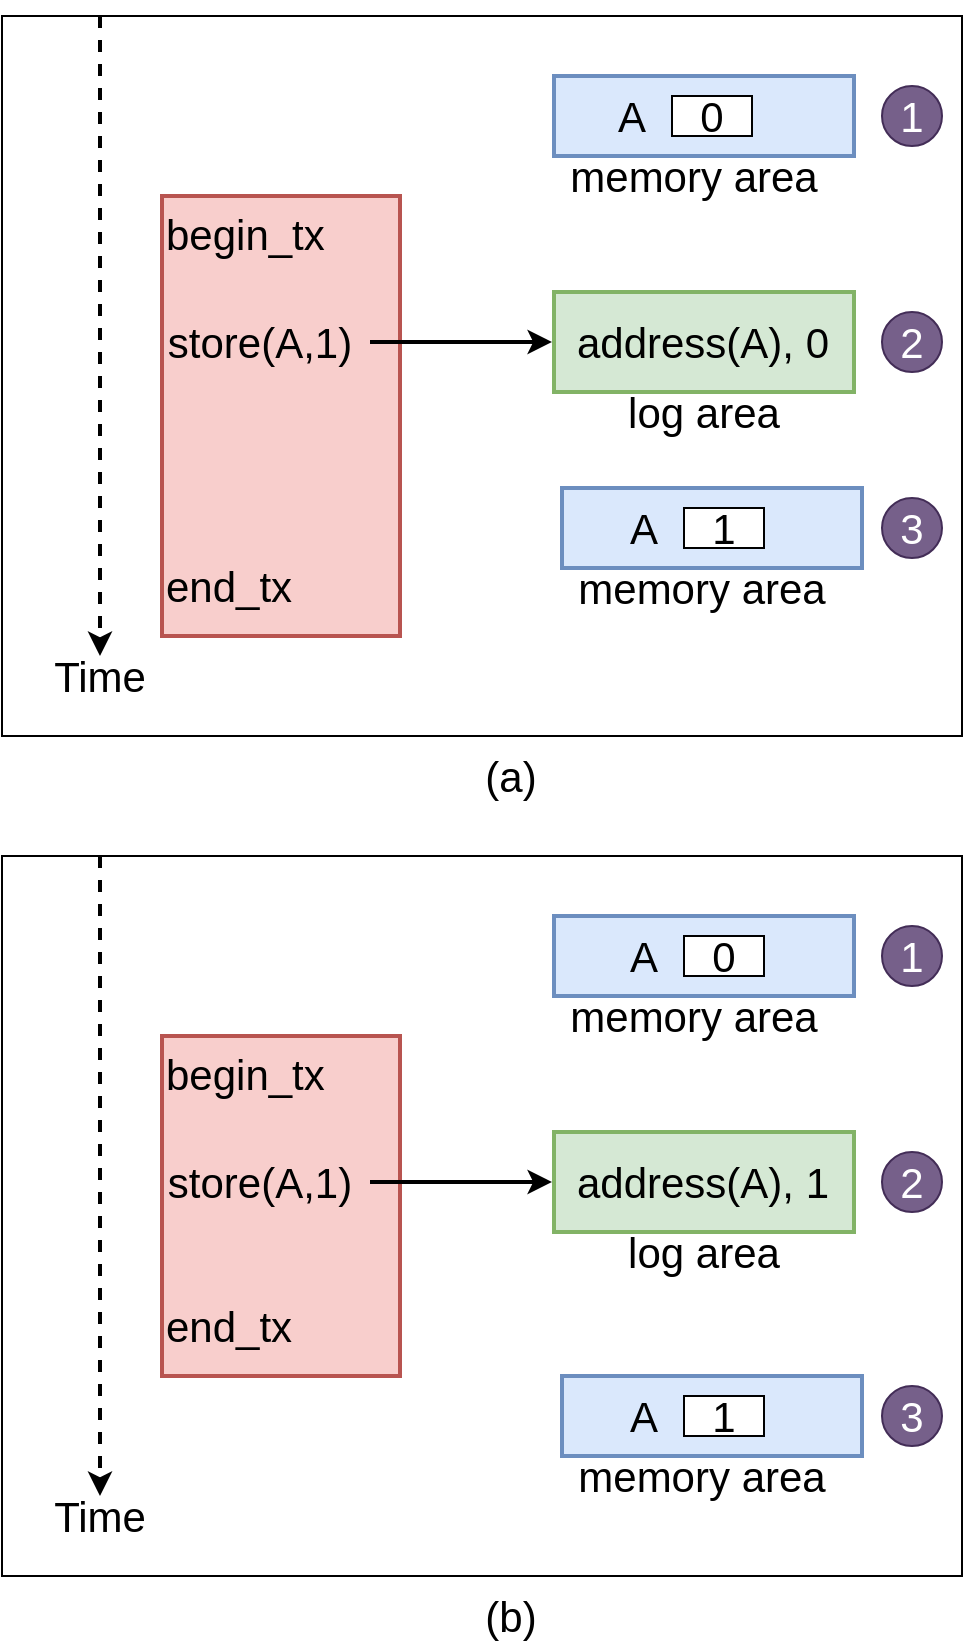 <mxfile version="14.6.13" type="github">
  <diagram id="4dlnrqKyph9Nnh0UXESW" name="Page-1">
    <mxGraphModel dx="1030" dy="550" grid="1" gridSize="10" guides="1" tooltips="1" connect="1" arrows="1" fold="1" page="1" pageScale="1" pageWidth="827" pageHeight="1169" math="0" shadow="0">
      <root>
        <mxCell id="0" />
        <mxCell id="1" parent="0" />
        <mxCell id="3C6g72L2XQTV37w0XAYg-10" value="" style="rounded=0;whiteSpace=wrap;html=1;fontSize=21;fontColor=#000000;align=left;fillColor=#FFFFFF;fontStyle=0" parent="1" vertex="1">
          <mxGeometry x="150" y="70" width="480" height="360" as="geometry" />
        </mxCell>
        <mxCell id="loAqNdU8JJQzgeKkbSfA-1" value="" style="rounded=0;whiteSpace=wrap;html=1;fillColor=#d5e8d4;strokeColor=#82b366;strokeWidth=2;fontStyle=0" parent="1" vertex="1">
          <mxGeometry x="426" y="208" width="150" height="50" as="geometry" />
        </mxCell>
        <mxCell id="loAqNdU8JJQzgeKkbSfA-2" value="begin_tx&lt;br style=&quot;font-size: 21px&quot;&gt;&amp;nbsp;&lt;br&gt;&lt;br&gt;&lt;br&gt;&lt;span&gt;&lt;br&gt;&lt;br&gt;&lt;br&gt;end_tx&lt;/span&gt;" style="text;html=1;fillColor=#f8cecc;align=left;verticalAlign=top;whiteSpace=wrap;rounded=0;fontSize=21;strokeWidth=2;strokeColor=#b85450;fontStyle=0" parent="1" vertex="1">
          <mxGeometry x="230" y="160" width="119" height="220" as="geometry" />
        </mxCell>
        <mxCell id="loAqNdU8JJQzgeKkbSfA-13" value="memory area" style="text;html=1;strokeColor=none;fillColor=none;align=center;verticalAlign=middle;whiteSpace=wrap;rounded=0;fontSize=21;fontStyle=0" parent="1" vertex="1">
          <mxGeometry x="426" y="140" width="140" height="20" as="geometry" />
        </mxCell>
        <mxCell id="loAqNdU8JJQzgeKkbSfA-15" value="" style="endArrow=classic;html=1;fontSize=21;strokeWidth=2;dashed=1;fontStyle=0" parent="1" target="loAqNdU8JJQzgeKkbSfA-25" edge="1">
          <mxGeometry width="50" height="50" relative="1" as="geometry">
            <mxPoint x="199" y="70" as="sourcePoint" />
            <mxPoint x="199" y="400" as="targetPoint" />
          </mxGeometry>
        </mxCell>
        <mxCell id="loAqNdU8JJQzgeKkbSfA-21" value="" style="rounded=0;whiteSpace=wrap;html=1;fontSize=21;fillColor=#dae8fc;strokeColor=#6c8ebf;strokeWidth=2;fontStyle=0" parent="1" vertex="1">
          <mxGeometry x="430" y="306" width="150" height="40" as="geometry" />
        </mxCell>
        <mxCell id="loAqNdU8JJQzgeKkbSfA-23" value="" style="rounded=0;whiteSpace=wrap;html=1;fontSize=21;strokeWidth=2;fillColor=#dae8fc;strokeColor=#6c8ebf;fontStyle=0" parent="1" vertex="1">
          <mxGeometry x="426" y="100" width="150" height="40" as="geometry" />
        </mxCell>
        <mxCell id="loAqNdU8JJQzgeKkbSfA-24" value="log area" style="text;html=1;strokeColor=none;fillColor=none;align=center;verticalAlign=middle;whiteSpace=wrap;rounded=0;fontSize=21;fontStyle=0" parent="1" vertex="1">
          <mxGeometry x="451" y="258" width="100" height="20" as="geometry" />
        </mxCell>
        <mxCell id="loAqNdU8JJQzgeKkbSfA-25" value="Time" style="text;html=1;strokeColor=none;fillColor=none;align=center;verticalAlign=middle;whiteSpace=wrap;rounded=0;fontSize=21;fontStyle=0" parent="1" vertex="1">
          <mxGeometry x="179" y="390" width="40" height="20" as="geometry" />
        </mxCell>
        <mxCell id="3C6g72L2XQTV37w0XAYg-6" style="edgeStyle=orthogonalEdgeStyle;rounded=0;orthogonalLoop=1;jettySize=auto;html=1;entryX=0;entryY=0.5;entryDx=0;entryDy=0;fontSize=21;fontColor=#000000;strokeWidth=2;fontStyle=0" parent="1" source="loAqNdU8JJQzgeKkbSfA-27" target="3C6g72L2XQTV37w0XAYg-2" edge="1">
          <mxGeometry relative="1" as="geometry" />
        </mxCell>
        <mxCell id="loAqNdU8JJQzgeKkbSfA-27" value="store(A,1)" style="text;html=1;strokeColor=none;fillColor=none;align=center;verticalAlign=middle;whiteSpace=wrap;rounded=0;fontSize=21;fontStyle=0" parent="1" vertex="1">
          <mxGeometry x="224" y="223" width="110" height="20" as="geometry" />
        </mxCell>
        <mxCell id="loAqNdU8JJQzgeKkbSfA-69" value="(a)" style="text;html=1;strokeColor=none;fillColor=none;align=center;verticalAlign=middle;whiteSpace=wrap;rounded=0;fontSize=21;fontStyle=0" parent="1" vertex="1">
          <mxGeometry x="329" y="440" width="151" height="20" as="geometry" />
        </mxCell>
        <mxCell id="3C6g72L2XQTV37w0XAYg-2" value="address(A), 0" style="text;html=1;strokeColor=none;fillColor=none;align=center;verticalAlign=middle;whiteSpace=wrap;rounded=0;fontSize=21;fontStyle=0" parent="1" vertex="1">
          <mxGeometry x="425" y="223" width="151" height="20" as="geometry" />
        </mxCell>
        <mxCell id="3C6g72L2XQTV37w0XAYg-3" value="memory area" style="text;html=1;strokeColor=none;fillColor=none;align=center;verticalAlign=middle;whiteSpace=wrap;rounded=0;fontSize=21;fontStyle=0" parent="1" vertex="1">
          <mxGeometry x="430" y="346" width="140" height="20" as="geometry" />
        </mxCell>
        <mxCell id="3C6g72L2XQTV37w0XAYg-4" value="A" style="text;html=1;strokeColor=none;fillColor=none;align=center;verticalAlign=middle;whiteSpace=wrap;rounded=0;fontSize=21;fontColor=#000000;fontStyle=0" parent="1" vertex="1">
          <mxGeometry x="445" y="110" width="40" height="20" as="geometry" />
        </mxCell>
        <mxCell id="3C6g72L2XQTV37w0XAYg-12" value="3" style="ellipse;whiteSpace=wrap;html=1;aspect=fixed;fontSize=21;fontColor=#ffffff;fillColor=#76608a;align=center;fontStyle=0;strokeColor=#432D57;" parent="1" vertex="1">
          <mxGeometry x="590" y="311" width="30" height="30" as="geometry" />
        </mxCell>
        <mxCell id="3C6g72L2XQTV37w0XAYg-13" value="2" style="ellipse;whiteSpace=wrap;html=1;aspect=fixed;fontSize=21;fontColor=#ffffff;fillColor=#76608a;align=center;fontStyle=0;strokeColor=#432D57;" parent="1" vertex="1">
          <mxGeometry x="590" y="218" width="30" height="30" as="geometry" />
        </mxCell>
        <mxCell id="3C6g72L2XQTV37w0XAYg-14" value="1" style="ellipse;whiteSpace=wrap;html=1;aspect=fixed;fontSize=21;fontColor=#ffffff;fillColor=#76608a;align=center;fontStyle=0;strokeColor=#432D57;" parent="1" vertex="1">
          <mxGeometry x="590" y="105" width="30" height="30" as="geometry" />
        </mxCell>
        <mxCell id="3C6g72L2XQTV37w0XAYg-34" value="" style="rounded=0;whiteSpace=wrap;html=1;fontSize=21;fontColor=#000000;align=left;fillColor=#FFFFFF;fontStyle=0" parent="1" vertex="1">
          <mxGeometry x="150" y="490" width="480" height="360" as="geometry" />
        </mxCell>
        <mxCell id="3C6g72L2XQTV37w0XAYg-35" value="" style="rounded=0;whiteSpace=wrap;html=1;fillColor=#d5e8d4;strokeColor=#82b366;strokeWidth=2;fontStyle=0" parent="1" vertex="1">
          <mxGeometry x="426" y="628" width="150" height="50" as="geometry" />
        </mxCell>
        <mxCell id="3C6g72L2XQTV37w0XAYg-36" value="begin_tx&lt;br style=&quot;font-size: 21px&quot;&gt;&amp;nbsp;&lt;br&gt;&lt;br&gt;&lt;br&gt;&lt;br&gt;&lt;span&gt;end_tx&lt;/span&gt;" style="text;html=1;fillColor=#f8cecc;align=left;verticalAlign=top;whiteSpace=wrap;rounded=0;fontSize=21;strokeWidth=2;strokeColor=#b85450;fontStyle=0" parent="1" vertex="1">
          <mxGeometry x="230" y="580" width="119" height="170" as="geometry" />
        </mxCell>
        <mxCell id="3C6g72L2XQTV37w0XAYg-37" value="memory area" style="text;html=1;strokeColor=none;fillColor=none;align=center;verticalAlign=middle;whiteSpace=wrap;rounded=0;fontSize=21;fontStyle=0" parent="1" vertex="1">
          <mxGeometry x="426" y="560" width="140" height="20" as="geometry" />
        </mxCell>
        <mxCell id="3C6g72L2XQTV37w0XAYg-38" value="" style="endArrow=classic;html=1;fontSize=21;strokeWidth=2;dashed=1;fontStyle=0" parent="1" target="3C6g72L2XQTV37w0XAYg-42" edge="1">
          <mxGeometry width="50" height="50" relative="1" as="geometry">
            <mxPoint x="199" y="490" as="sourcePoint" />
            <mxPoint x="199" y="820" as="targetPoint" />
          </mxGeometry>
        </mxCell>
        <mxCell id="3C6g72L2XQTV37w0XAYg-39" value="" style="rounded=0;whiteSpace=wrap;html=1;fontSize=21;fillColor=#dae8fc;strokeColor=#6c8ebf;strokeWidth=2;fontStyle=0" parent="1" vertex="1">
          <mxGeometry x="430" y="750" width="150" height="40" as="geometry" />
        </mxCell>
        <mxCell id="3C6g72L2XQTV37w0XAYg-40" value="" style="rounded=0;whiteSpace=wrap;html=1;fontSize=21;strokeWidth=2;fillColor=#dae8fc;strokeColor=#6c8ebf;fontStyle=0" parent="1" vertex="1">
          <mxGeometry x="426" y="520" width="150" height="40" as="geometry" />
        </mxCell>
        <mxCell id="3C6g72L2XQTV37w0XAYg-41" value="log area" style="text;html=1;strokeColor=none;fillColor=none;align=center;verticalAlign=middle;whiteSpace=wrap;rounded=0;fontSize=21;fontStyle=0" parent="1" vertex="1">
          <mxGeometry x="451" y="678" width="100" height="20" as="geometry" />
        </mxCell>
        <mxCell id="3C6g72L2XQTV37w0XAYg-42" value="Time" style="text;html=1;strokeColor=none;fillColor=none;align=center;verticalAlign=middle;whiteSpace=wrap;rounded=0;fontSize=21;fontStyle=0" parent="1" vertex="1">
          <mxGeometry x="179" y="810" width="40" height="20" as="geometry" />
        </mxCell>
        <mxCell id="3C6g72L2XQTV37w0XAYg-43" style="edgeStyle=orthogonalEdgeStyle;rounded=0;orthogonalLoop=1;jettySize=auto;html=1;entryX=0;entryY=0.5;entryDx=0;entryDy=0;fontSize=21;fontColor=#000000;strokeWidth=2;fontStyle=0" parent="1" source="3C6g72L2XQTV37w0XAYg-44" target="3C6g72L2XQTV37w0XAYg-46" edge="1">
          <mxGeometry relative="1" as="geometry" />
        </mxCell>
        <mxCell id="3C6g72L2XQTV37w0XAYg-44" value="store(A,1)" style="text;html=1;strokeColor=none;fillColor=none;align=center;verticalAlign=middle;whiteSpace=wrap;rounded=0;fontSize=21;fontStyle=0" parent="1" vertex="1">
          <mxGeometry x="224" y="643" width="110" height="20" as="geometry" />
        </mxCell>
        <mxCell id="3C6g72L2XQTV37w0XAYg-45" value="(b)" style="text;html=1;strokeColor=none;fillColor=none;align=center;verticalAlign=middle;whiteSpace=wrap;rounded=0;fontSize=21;fontStyle=0" parent="1" vertex="1">
          <mxGeometry x="329" y="860" width="151" height="20" as="geometry" />
        </mxCell>
        <mxCell id="3C6g72L2XQTV37w0XAYg-46" value="address(A), 1" style="text;html=1;strokeColor=none;fillColor=none;align=center;verticalAlign=middle;whiteSpace=wrap;rounded=0;fontSize=21;fontStyle=0" parent="1" vertex="1">
          <mxGeometry x="425" y="643" width="151" height="20" as="geometry" />
        </mxCell>
        <mxCell id="3C6g72L2XQTV37w0XAYg-47" value="memory area" style="text;html=1;strokeColor=none;fillColor=none;align=center;verticalAlign=middle;whiteSpace=wrap;rounded=0;fontSize=21;fontStyle=0" parent="1" vertex="1">
          <mxGeometry x="430" y="790" width="140" height="20" as="geometry" />
        </mxCell>
        <mxCell id="3C6g72L2XQTV37w0XAYg-50" value="3" style="ellipse;whiteSpace=wrap;html=1;aspect=fixed;fontSize=21;fontColor=#ffffff;fillColor=#76608a;align=center;fontStyle=0;strokeColor=#432D57;" parent="1" vertex="1">
          <mxGeometry x="590" y="755" width="30" height="30" as="geometry" />
        </mxCell>
        <mxCell id="3C6g72L2XQTV37w0XAYg-51" value="2" style="ellipse;whiteSpace=wrap;html=1;aspect=fixed;fontSize=21;fontColor=#ffffff;fillColor=#76608a;align=center;fontStyle=0;strokeColor=#432D57;" parent="1" vertex="1">
          <mxGeometry x="590" y="638" width="30" height="30" as="geometry" />
        </mxCell>
        <mxCell id="3C6g72L2XQTV37w0XAYg-52" value="1" style="ellipse;whiteSpace=wrap;html=1;aspect=fixed;fontSize=21;fontColor=#ffffff;fillColor=#76608a;align=center;fontStyle=0;strokeColor=#432D57;" parent="1" vertex="1">
          <mxGeometry x="590" y="525" width="30" height="30" as="geometry" />
        </mxCell>
        <mxCell id="3YBppbhuEbJIYXuLbSmY-2" value="0" style="rounded=0;whiteSpace=wrap;html=1;fontSize=21;fontColor=#000000;fillColor=#FFFFFF;align=center;fontStyle=0" vertex="1" parent="1">
          <mxGeometry x="485" y="110" width="40" height="20" as="geometry" />
        </mxCell>
        <mxCell id="3YBppbhuEbJIYXuLbSmY-3" value="1" style="rounded=0;whiteSpace=wrap;html=1;fontSize=21;fontColor=#000000;fillColor=#FFFFFF;align=center;fontStyle=0" vertex="1" parent="1">
          <mxGeometry x="491" y="316" width="40" height="20" as="geometry" />
        </mxCell>
        <mxCell id="3YBppbhuEbJIYXuLbSmY-5" value="A" style="text;html=1;strokeColor=none;fillColor=none;align=center;verticalAlign=middle;whiteSpace=wrap;rounded=0;fontSize=21;fontColor=#000000;fontStyle=0" vertex="1" parent="1">
          <mxGeometry x="451" y="316" width="40" height="20" as="geometry" />
        </mxCell>
        <mxCell id="3YBppbhuEbJIYXuLbSmY-10" value="0" style="rounded=0;whiteSpace=wrap;html=1;fontSize=21;fontColor=#000000;fillColor=#FFFFFF;align=center;fontStyle=0" vertex="1" parent="1">
          <mxGeometry x="491" y="530" width="40" height="20" as="geometry" />
        </mxCell>
        <mxCell id="3YBppbhuEbJIYXuLbSmY-11" value="A" style="text;html=1;strokeColor=none;fillColor=none;align=center;verticalAlign=middle;whiteSpace=wrap;rounded=0;fontSize=21;fontColor=#000000;fontStyle=0" vertex="1" parent="1">
          <mxGeometry x="451" y="530" width="40" height="20" as="geometry" />
        </mxCell>
        <mxCell id="3YBppbhuEbJIYXuLbSmY-12" value="A" style="text;html=1;strokeColor=none;fillColor=none;align=center;verticalAlign=middle;whiteSpace=wrap;rounded=0;fontSize=21;fontColor=#000000;fontStyle=0" vertex="1" parent="1">
          <mxGeometry x="451" y="760" width="40" height="20" as="geometry" />
        </mxCell>
        <mxCell id="3YBppbhuEbJIYXuLbSmY-13" value="1" style="rounded=0;whiteSpace=wrap;html=1;fontSize=21;fontColor=#000000;fillColor=#FFFFFF;align=center;fontStyle=0" vertex="1" parent="1">
          <mxGeometry x="491" y="760" width="40" height="20" as="geometry" />
        </mxCell>
      </root>
    </mxGraphModel>
  </diagram>
</mxfile>
